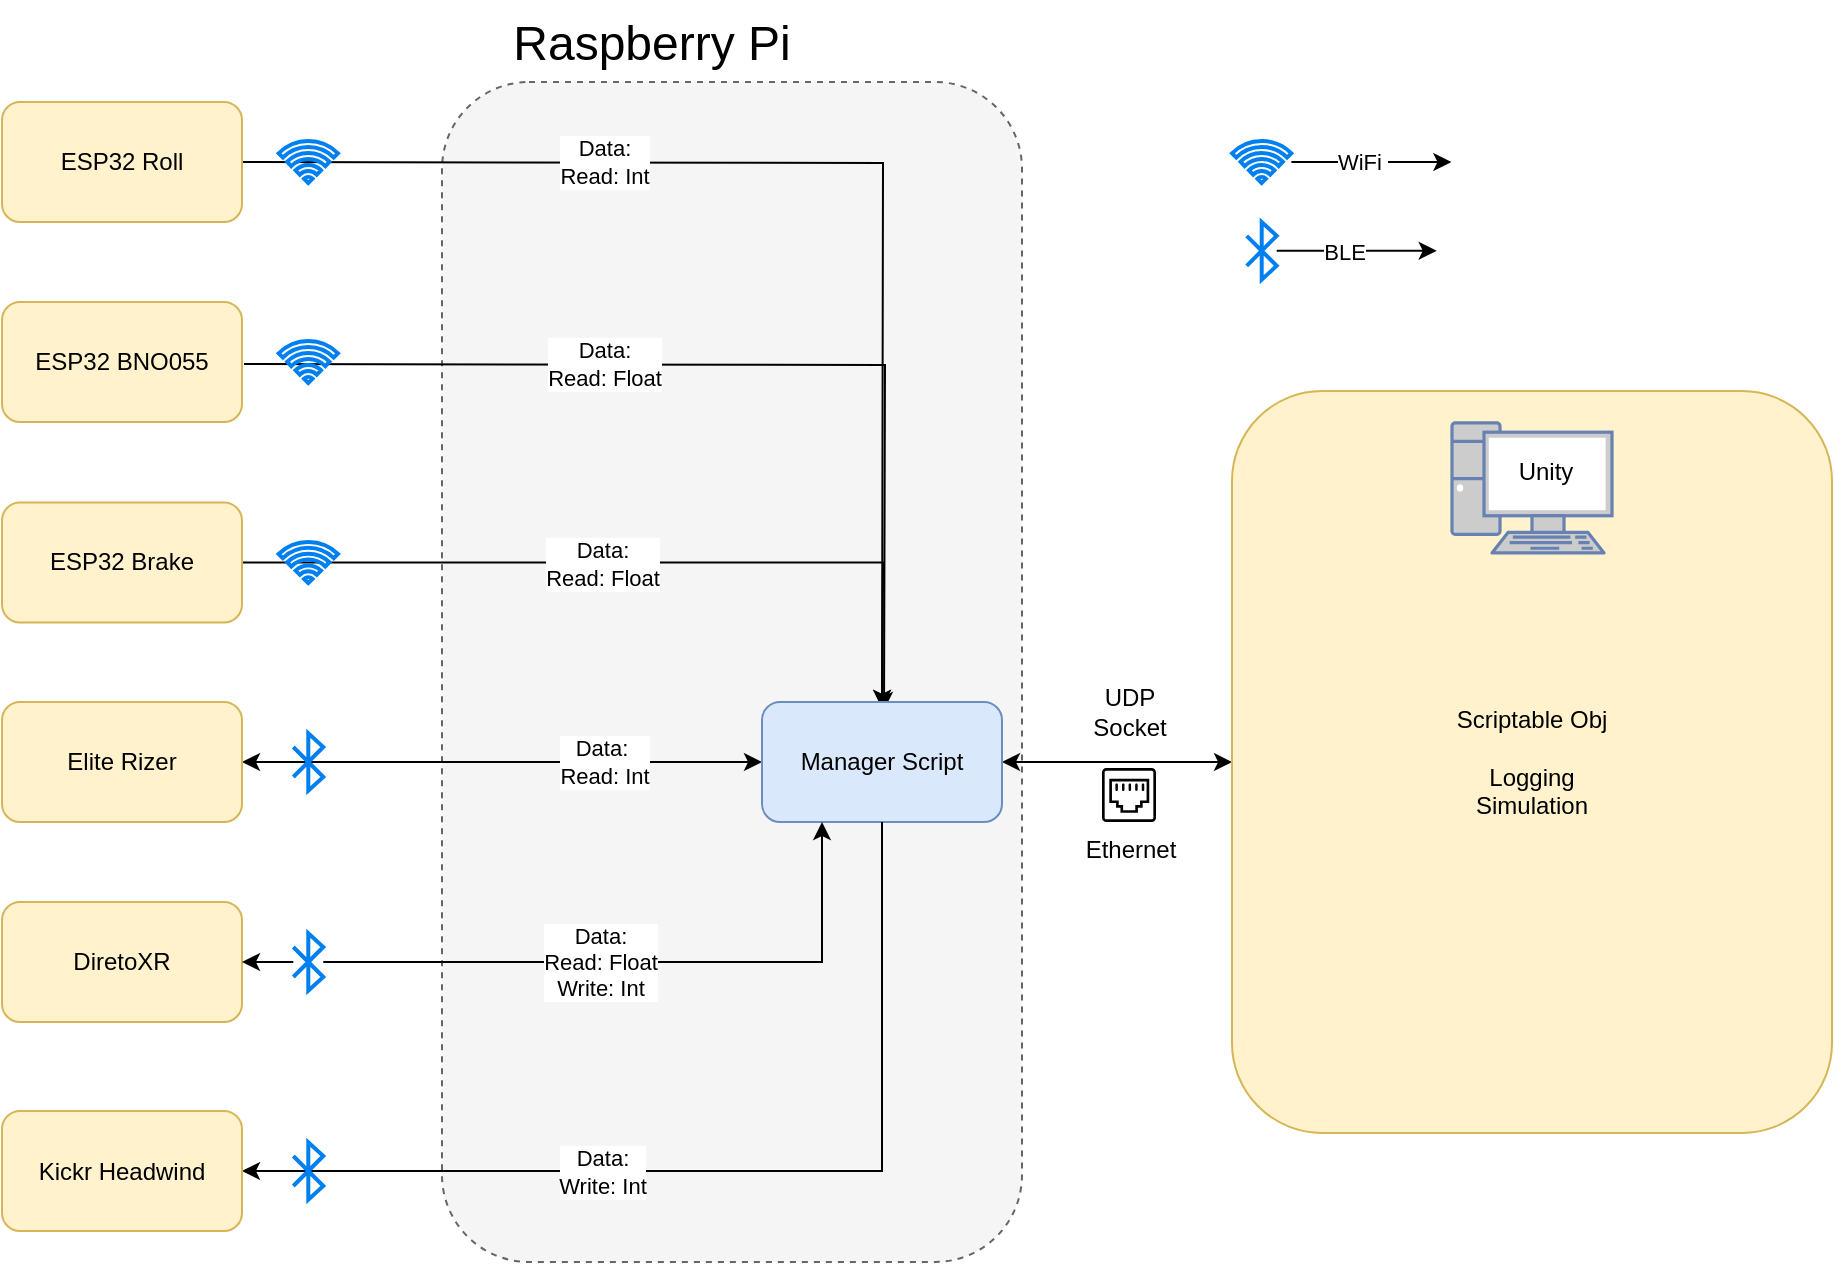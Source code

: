 <mxfile version="22.1.21" type="device">
  <diagram name="Seite-1" id="9hPRV_U0AHYDVjbQgrEr">
    <mxGraphModel dx="2074" dy="1098" grid="1" gridSize="10" guides="1" tooltips="1" connect="1" arrows="1" fold="1" page="1" pageScale="1" pageWidth="827" pageHeight="1169" math="0" shadow="0">
      <root>
        <mxCell id="0" />
        <mxCell id="1" parent="0" />
        <mxCell id="YSClbuh2iXVkGuryijyx-43" value="" style="rounded=1;whiteSpace=wrap;html=1;align=left;dashed=1;fillColor=#f5f5f5;fontColor=#333333;strokeColor=#666666;" parent="1" vertex="1">
          <mxGeometry x="280" y="124" width="290" height="590" as="geometry" />
        </mxCell>
        <mxCell id="YSClbuh2iXVkGuryijyx-8" style="edgeStyle=orthogonalEdgeStyle;rounded=0;orthogonalLoop=1;jettySize=auto;html=1;exitX=1;exitY=0.5;exitDx=0;exitDy=0;" parent="1" source="zsDgU3BeLq6TPiqN6s2s-1" edge="1">
          <mxGeometry relative="1" as="geometry">
            <mxPoint x="500" y="437" as="targetPoint" />
          </mxGeometry>
        </mxCell>
        <mxCell id="YSClbuh2iXVkGuryijyx-30" value="Data:&lt;br&gt;Read: Float" style="edgeLabel;html=1;align=center;verticalAlign=middle;resizable=0;points=[];" parent="YSClbuh2iXVkGuryijyx-8" vertex="1" connectable="0">
          <mxGeometry x="-0.447" y="2" relative="1" as="geometry">
            <mxPoint x="71" y="2" as="offset" />
          </mxGeometry>
        </mxCell>
        <mxCell id="zsDgU3BeLq6TPiqN6s2s-1" value="ESP32 Brake" style="rounded=1;whiteSpace=wrap;html=1;fillColor=#fff2cc;strokeColor=#d6b656;" parent="1" vertex="1">
          <mxGeometry x="60" y="334.25" width="120" height="60" as="geometry" />
        </mxCell>
        <mxCell id="YSClbuh2iXVkGuryijyx-11" style="edgeStyle=orthogonalEdgeStyle;rounded=0;orthogonalLoop=1;jettySize=auto;html=1;exitX=1;exitY=0.5;exitDx=0;exitDy=0;entryX=0.5;entryY=0;entryDx=0;entryDy=0;" parent="1" edge="1">
          <mxGeometry relative="1" as="geometry">
            <mxPoint x="501" y="438" as="targetPoint" />
            <mxPoint x="181" y="265" as="sourcePoint" />
          </mxGeometry>
        </mxCell>
        <mxCell id="YSClbuh2iXVkGuryijyx-29" value="Data:&lt;br&gt;Read: Float" style="edgeLabel;html=1;align=center;verticalAlign=middle;resizable=0;points=[];" parent="YSClbuh2iXVkGuryijyx-11" vertex="1" connectable="0">
          <mxGeometry x="-0.284" y="-2" relative="1" as="geometry">
            <mxPoint x="3" y="-3" as="offset" />
          </mxGeometry>
        </mxCell>
        <mxCell id="zsDgU3BeLq6TPiqN6s2s-2" value="ESP32 BNO055" style="rounded=1;whiteSpace=wrap;html=1;fillColor=#fff2cc;strokeColor=#d6b656;" parent="1" vertex="1">
          <mxGeometry x="60" y="234" width="120" height="60" as="geometry" />
        </mxCell>
        <mxCell id="YSClbuh2iXVkGuryijyx-12" style="edgeStyle=orthogonalEdgeStyle;rounded=0;orthogonalLoop=1;jettySize=auto;html=1;exitX=1;exitY=0.5;exitDx=0;exitDy=0;entryX=0;entryY=0.5;entryDx=0;entryDy=0;startArrow=classic;startFill=1;" parent="1" source="zsDgU3BeLq6TPiqN6s2s-3" target="zsDgU3BeLq6TPiqN6s2s-10" edge="1">
          <mxGeometry relative="1" as="geometry" />
        </mxCell>
        <mxCell id="YSClbuh2iXVkGuryijyx-28" value="Data:&amp;nbsp;&lt;br&gt;Read: Int" style="edgeLabel;html=1;align=center;verticalAlign=middle;resizable=0;points=[];" parent="YSClbuh2iXVkGuryijyx-12" vertex="1" connectable="0">
          <mxGeometry x="-0.136" y="-2" relative="1" as="geometry">
            <mxPoint x="68" y="-2" as="offset" />
          </mxGeometry>
        </mxCell>
        <mxCell id="zsDgU3BeLq6TPiqN6s2s-3" value="Elite Rizer" style="rounded=1;whiteSpace=wrap;html=1;fillColor=#fff2cc;strokeColor=#d6b656;" parent="1" vertex="1">
          <mxGeometry x="60" y="434" width="120" height="60" as="geometry" />
        </mxCell>
        <mxCell id="zsDgU3BeLq6TPiqN6s2s-6" value="" style="html=1;verticalLabelPosition=bottom;align=center;labelBackgroundColor=#ffffff;verticalAlign=top;strokeWidth=2;strokeColor=#0080F0;shadow=0;dashed=0;shape=mxgraph.ios7.icons.bluetooth;pointerEvents=1" parent="1" vertex="1">
          <mxGeometry x="205.65" y="449.6" width="15" height="28.8" as="geometry" />
        </mxCell>
        <mxCell id="zsDgU3BeLq6TPiqN6s2s-7" value="" style="html=1;verticalLabelPosition=bottom;align=center;labelBackgroundColor=#ffffff;verticalAlign=top;strokeWidth=2;strokeColor=#0080F0;shadow=0;dashed=0;shape=mxgraph.ios7.icons.wifi;pointerEvents=1" parent="1" vertex="1">
          <mxGeometry x="198.3" y="253.5" width="29.7" height="21" as="geometry" />
        </mxCell>
        <mxCell id="zsDgU3BeLq6TPiqN6s2s-8" value="DiretoXR" style="rounded=1;whiteSpace=wrap;html=1;fillColor=#fff2cc;strokeColor=#d6b656;" parent="1" vertex="1">
          <mxGeometry x="60" y="534" width="120" height="60" as="geometry" />
        </mxCell>
        <mxCell id="YSClbuh2iXVkGuryijyx-7" style="edgeStyle=orthogonalEdgeStyle;rounded=0;orthogonalLoop=1;jettySize=auto;html=1;exitX=1;exitY=0.5;exitDx=0;exitDy=0;" parent="1" edge="1">
          <mxGeometry relative="1" as="geometry">
            <mxPoint x="500" y="437" as="targetPoint" />
            <mxPoint x="180" y="164" as="sourcePoint" />
          </mxGeometry>
        </mxCell>
        <mxCell id="YSClbuh2iXVkGuryijyx-31" value="Data:&lt;br&gt;Read: Int" style="edgeLabel;html=1;align=center;verticalAlign=middle;resizable=0;points=[];" parent="YSClbuh2iXVkGuryijyx-7" vertex="1" connectable="0">
          <mxGeometry x="-0.537" y="2" relative="1" as="geometry">
            <mxPoint x="43" y="2" as="offset" />
          </mxGeometry>
        </mxCell>
        <mxCell id="zsDgU3BeLq6TPiqN6s2s-9" value="ESP32 Roll" style="rounded=1;whiteSpace=wrap;html=1;fillColor=#fff2cc;strokeColor=#d6b656;" parent="1" vertex="1">
          <mxGeometry x="60" y="134" width="120" height="60" as="geometry" />
        </mxCell>
        <mxCell id="YSClbuh2iXVkGuryijyx-5" style="edgeStyle=orthogonalEdgeStyle;rounded=0;orthogonalLoop=1;jettySize=auto;html=1;exitX=1;exitY=0.5;exitDx=0;exitDy=0;startArrow=classic;startFill=1;" parent="1" source="zsDgU3BeLq6TPiqN6s2s-10" target="zsDgU3BeLq6TPiqN6s2s-13" edge="1">
          <mxGeometry relative="1" as="geometry" />
        </mxCell>
        <mxCell id="zsDgU3BeLq6TPiqN6s2s-10" value="Manager Script" style="rounded=1;whiteSpace=wrap;html=1;fillColor=#dae8fc;strokeColor=#6c8ebf;" parent="1" vertex="1">
          <mxGeometry x="440" y="434" width="120" height="60" as="geometry" />
        </mxCell>
        <mxCell id="zsDgU3BeLq6TPiqN6s2s-13" value="Scriptable Obj&lt;br&gt;&lt;br&gt;Logging&lt;br&gt;Simulation" style="rounded=1;whiteSpace=wrap;html=1;fillColor=#fff2cc;strokeColor=#d6b656;" parent="1" vertex="1">
          <mxGeometry x="675" y="278.55" width="300" height="370.9" as="geometry" />
        </mxCell>
        <mxCell id="zsDgU3BeLq6TPiqN6s2s-12" value="" style="fontColor=#0066CC;verticalAlign=top;verticalLabelPosition=bottom;labelPosition=center;align=center;html=1;outlineConnect=0;fillColor=#CCCCCC;strokeColor=#6881B3;gradientColor=none;gradientDirection=north;strokeWidth=2;shape=mxgraph.networks.pc;" parent="1" vertex="1">
          <mxGeometry x="785" y="294.45" width="80" height="65" as="geometry" />
        </mxCell>
        <mxCell id="YSClbuh2iXVkGuryijyx-14" style="edgeStyle=orthogonalEdgeStyle;rounded=0;orthogonalLoop=1;jettySize=auto;html=1;exitX=1;exitY=0.5;exitDx=0;exitDy=0;startArrow=classic;startFill=1;endArrow=none;endFill=0;entryX=0.5;entryY=1;entryDx=0;entryDy=0;" parent="1" source="zsDgU3BeLq6TPiqN6s2s-18" target="zsDgU3BeLq6TPiqN6s2s-10" edge="1">
          <mxGeometry relative="1" as="geometry">
            <mxPoint x="440" y="554" as="targetPoint" />
          </mxGeometry>
        </mxCell>
        <mxCell id="YSClbuh2iXVkGuryijyx-17" value="Data:&lt;br&gt;Write: Int" style="edgeLabel;html=1;align=center;verticalAlign=middle;resizable=0;points=[];" parent="YSClbuh2iXVkGuryijyx-14" vertex="1" connectable="0">
          <mxGeometry x="0.54" y="-4" relative="1" as="geometry">
            <mxPoint x="-144" y="61" as="offset" />
          </mxGeometry>
        </mxCell>
        <mxCell id="zsDgU3BeLq6TPiqN6s2s-18" value="Kickr Headwind" style="rounded=1;whiteSpace=wrap;html=1;fillColor=#fff2cc;strokeColor=#d6b656;" parent="1" vertex="1">
          <mxGeometry x="60" y="638.5" width="120" height="60" as="geometry" />
        </mxCell>
        <mxCell id="YSClbuh2iXVkGuryijyx-1" value="" style="html=1;verticalLabelPosition=bottom;align=center;labelBackgroundColor=#ffffff;verticalAlign=top;strokeWidth=2;strokeColor=#0080F0;shadow=0;dashed=0;shape=mxgraph.ios7.icons.wifi;pointerEvents=1" parent="1" vertex="1">
          <mxGeometry x="198.3" y="354" width="29.7" height="20.5" as="geometry" />
        </mxCell>
        <mxCell id="YSClbuh2iXVkGuryijyx-45" value="" style="shape=image;html=1;verticalAlign=top;verticalLabelPosition=bottom;labelBackgroundColor=#ffffff;imageAspect=0;aspect=fixed;image=https://cdn1.iconfinder.com/data/icons/fruit-136/64/Fruit_iconfree_Filled_Outline_raspberry-healthy-organic-food-fruit_icon-128.png" parent="1" vertex="1">
          <mxGeometry x="470" y="83" width="40" height="40" as="geometry" />
        </mxCell>
        <mxCell id="YSClbuh2iXVkGuryijyx-2" value="" style="html=1;verticalLabelPosition=bottom;align=center;labelBackgroundColor=#ffffff;verticalAlign=top;strokeWidth=2;strokeColor=#0080F0;shadow=0;dashed=0;shape=mxgraph.ios7.icons.wifi;pointerEvents=1" parent="1" vertex="1">
          <mxGeometry x="198.3" y="153.5" width="29.7" height="21" as="geometry" />
        </mxCell>
        <mxCell id="YSClbuh2iXVkGuryijyx-3" value="" style="html=1;verticalLabelPosition=bottom;align=center;labelBackgroundColor=#ffffff;verticalAlign=top;strokeWidth=2;strokeColor=#0080F0;shadow=0;dashed=0;shape=mxgraph.ios7.icons.bluetooth;pointerEvents=1" parent="1" vertex="1">
          <mxGeometry x="205.65" y="654.1" width="15" height="28.8" as="geometry" />
        </mxCell>
        <mxCell id="YSClbuh2iXVkGuryijyx-15" value="" style="edgeStyle=orthogonalEdgeStyle;rounded=0;orthogonalLoop=1;jettySize=auto;html=1;" parent="1" source="YSClbuh2iXVkGuryijyx-4" target="zsDgU3BeLq6TPiqN6s2s-8" edge="1">
          <mxGeometry relative="1" as="geometry" />
        </mxCell>
        <mxCell id="YSClbuh2iXVkGuryijyx-16" style="edgeStyle=orthogonalEdgeStyle;rounded=0;orthogonalLoop=1;jettySize=auto;html=1;entryX=0.25;entryY=1;entryDx=0;entryDy=0;" parent="1" source="YSClbuh2iXVkGuryijyx-4" target="zsDgU3BeLq6TPiqN6s2s-10" edge="1">
          <mxGeometry relative="1" as="geometry">
            <Array as="points">
              <mxPoint x="470" y="564" />
            </Array>
          </mxGeometry>
        </mxCell>
        <mxCell id="YSClbuh2iXVkGuryijyx-18" value="Data:&lt;br&gt;Read: Float&lt;br&gt;Write: Int" style="edgeLabel;html=1;align=center;verticalAlign=middle;resizable=0;points=[];" parent="YSClbuh2iXVkGuryijyx-16" vertex="1" connectable="0">
          <mxGeometry x="-0.376" y="1" relative="1" as="geometry">
            <mxPoint x="39" y="1" as="offset" />
          </mxGeometry>
        </mxCell>
        <mxCell id="YSClbuh2iXVkGuryijyx-4" value="" style="html=1;verticalLabelPosition=bottom;align=center;labelBackgroundColor=#ffffff;verticalAlign=top;strokeWidth=2;strokeColor=#0080F0;shadow=0;dashed=0;shape=mxgraph.ios7.icons.bluetooth;pointerEvents=1" parent="1" vertex="1">
          <mxGeometry x="205.65" y="549.6" width="15" height="28.8" as="geometry" />
        </mxCell>
        <mxCell id="YSClbuh2iXVkGuryijyx-22" value="" style="edgeStyle=orthogonalEdgeStyle;rounded=0;orthogonalLoop=1;jettySize=auto;html=1;" parent="1" source="YSClbuh2iXVkGuryijyx-20" edge="1">
          <mxGeometry relative="1" as="geometry">
            <mxPoint x="784.7" y="164" as="targetPoint" />
          </mxGeometry>
        </mxCell>
        <mxCell id="YSClbuh2iXVkGuryijyx-23" value="WiFi&amp;nbsp;" style="edgeLabel;html=1;align=center;verticalAlign=middle;resizable=0;points=[];" parent="YSClbuh2iXVkGuryijyx-22" vertex="1" connectable="0">
          <mxGeometry x="-0.039" y="3" relative="1" as="geometry">
            <mxPoint x="-3" y="3" as="offset" />
          </mxGeometry>
        </mxCell>
        <mxCell id="YSClbuh2iXVkGuryijyx-20" value="" style="html=1;verticalLabelPosition=bottom;align=center;labelBackgroundColor=#ffffff;verticalAlign=top;strokeWidth=2;strokeColor=#0080F0;shadow=0;dashed=0;shape=mxgraph.ios7.icons.wifi;pointerEvents=1" parent="1" vertex="1">
          <mxGeometry x="675" y="153.5" width="29.7" height="21" as="geometry" />
        </mxCell>
        <mxCell id="YSClbuh2iXVkGuryijyx-26" value="" style="edgeStyle=orthogonalEdgeStyle;rounded=0;orthogonalLoop=1;jettySize=auto;html=1;" parent="1" source="YSClbuh2iXVkGuryijyx-24" edge="1">
          <mxGeometry relative="1" as="geometry">
            <mxPoint x="777.35" y="208.4" as="targetPoint" />
          </mxGeometry>
        </mxCell>
        <mxCell id="YSClbuh2iXVkGuryijyx-27" value="BLE" style="edgeLabel;html=1;align=center;verticalAlign=middle;resizable=0;points=[];" parent="YSClbuh2iXVkGuryijyx-26" vertex="1" connectable="0">
          <mxGeometry x="-0.25" y="-4" relative="1" as="geometry">
            <mxPoint x="3" y="-4" as="offset" />
          </mxGeometry>
        </mxCell>
        <mxCell id="YSClbuh2iXVkGuryijyx-24" value="" style="html=1;verticalLabelPosition=bottom;align=center;labelBackgroundColor=#ffffff;verticalAlign=top;strokeWidth=2;strokeColor=#0080F0;shadow=0;dashed=0;shape=mxgraph.ios7.icons.bluetooth;pointerEvents=1" parent="1" vertex="1">
          <mxGeometry x="682.35" y="194.0" width="15" height="28.8" as="geometry" />
        </mxCell>
        <mxCell id="YSClbuh2iXVkGuryijyx-32" value="Unity" style="text;html=1;strokeColor=none;fillColor=none;align=center;verticalAlign=middle;whiteSpace=wrap;rounded=0;" parent="1" vertex="1">
          <mxGeometry x="802" y="303.95" width="60" height="30" as="geometry" />
        </mxCell>
        <mxCell id="YSClbuh2iXVkGuryijyx-33" value="Ethernet" style="pointerEvents=1;shadow=0;dashed=0;html=1;strokeColor=none;fillColor=#000000;aspect=fixed;labelPosition=center;verticalLabelPosition=bottom;verticalAlign=top;align=center;outlineConnect=0;shape=mxgraph.vvd.ethernet_port;fillStyle=auto;" parent="1" vertex="1">
          <mxGeometry x="610" y="467" width="27" height="27" as="geometry" />
        </mxCell>
        <mxCell id="hfKAB7z6sPMPRp2fFnST-1" value="UDP Socket" style="text;html=1;strokeColor=none;fillColor=none;align=center;verticalAlign=middle;whiteSpace=wrap;rounded=0;" parent="1" vertex="1">
          <mxGeometry x="593.5" y="424" width="60" height="30" as="geometry" />
        </mxCell>
        <mxCell id="EzGjLVX33Qa4sHPatN-D-1" value="&lt;font style=&quot;font-size: 24px;&quot;&gt;Raspberry Pi&lt;/font&gt;" style="text;html=1;strokeColor=none;fillColor=none;align=center;verticalAlign=middle;whiteSpace=wrap;rounded=0;" vertex="1" parent="1">
          <mxGeometry x="300" y="90" width="170" height="30" as="geometry" />
        </mxCell>
      </root>
    </mxGraphModel>
  </diagram>
</mxfile>
